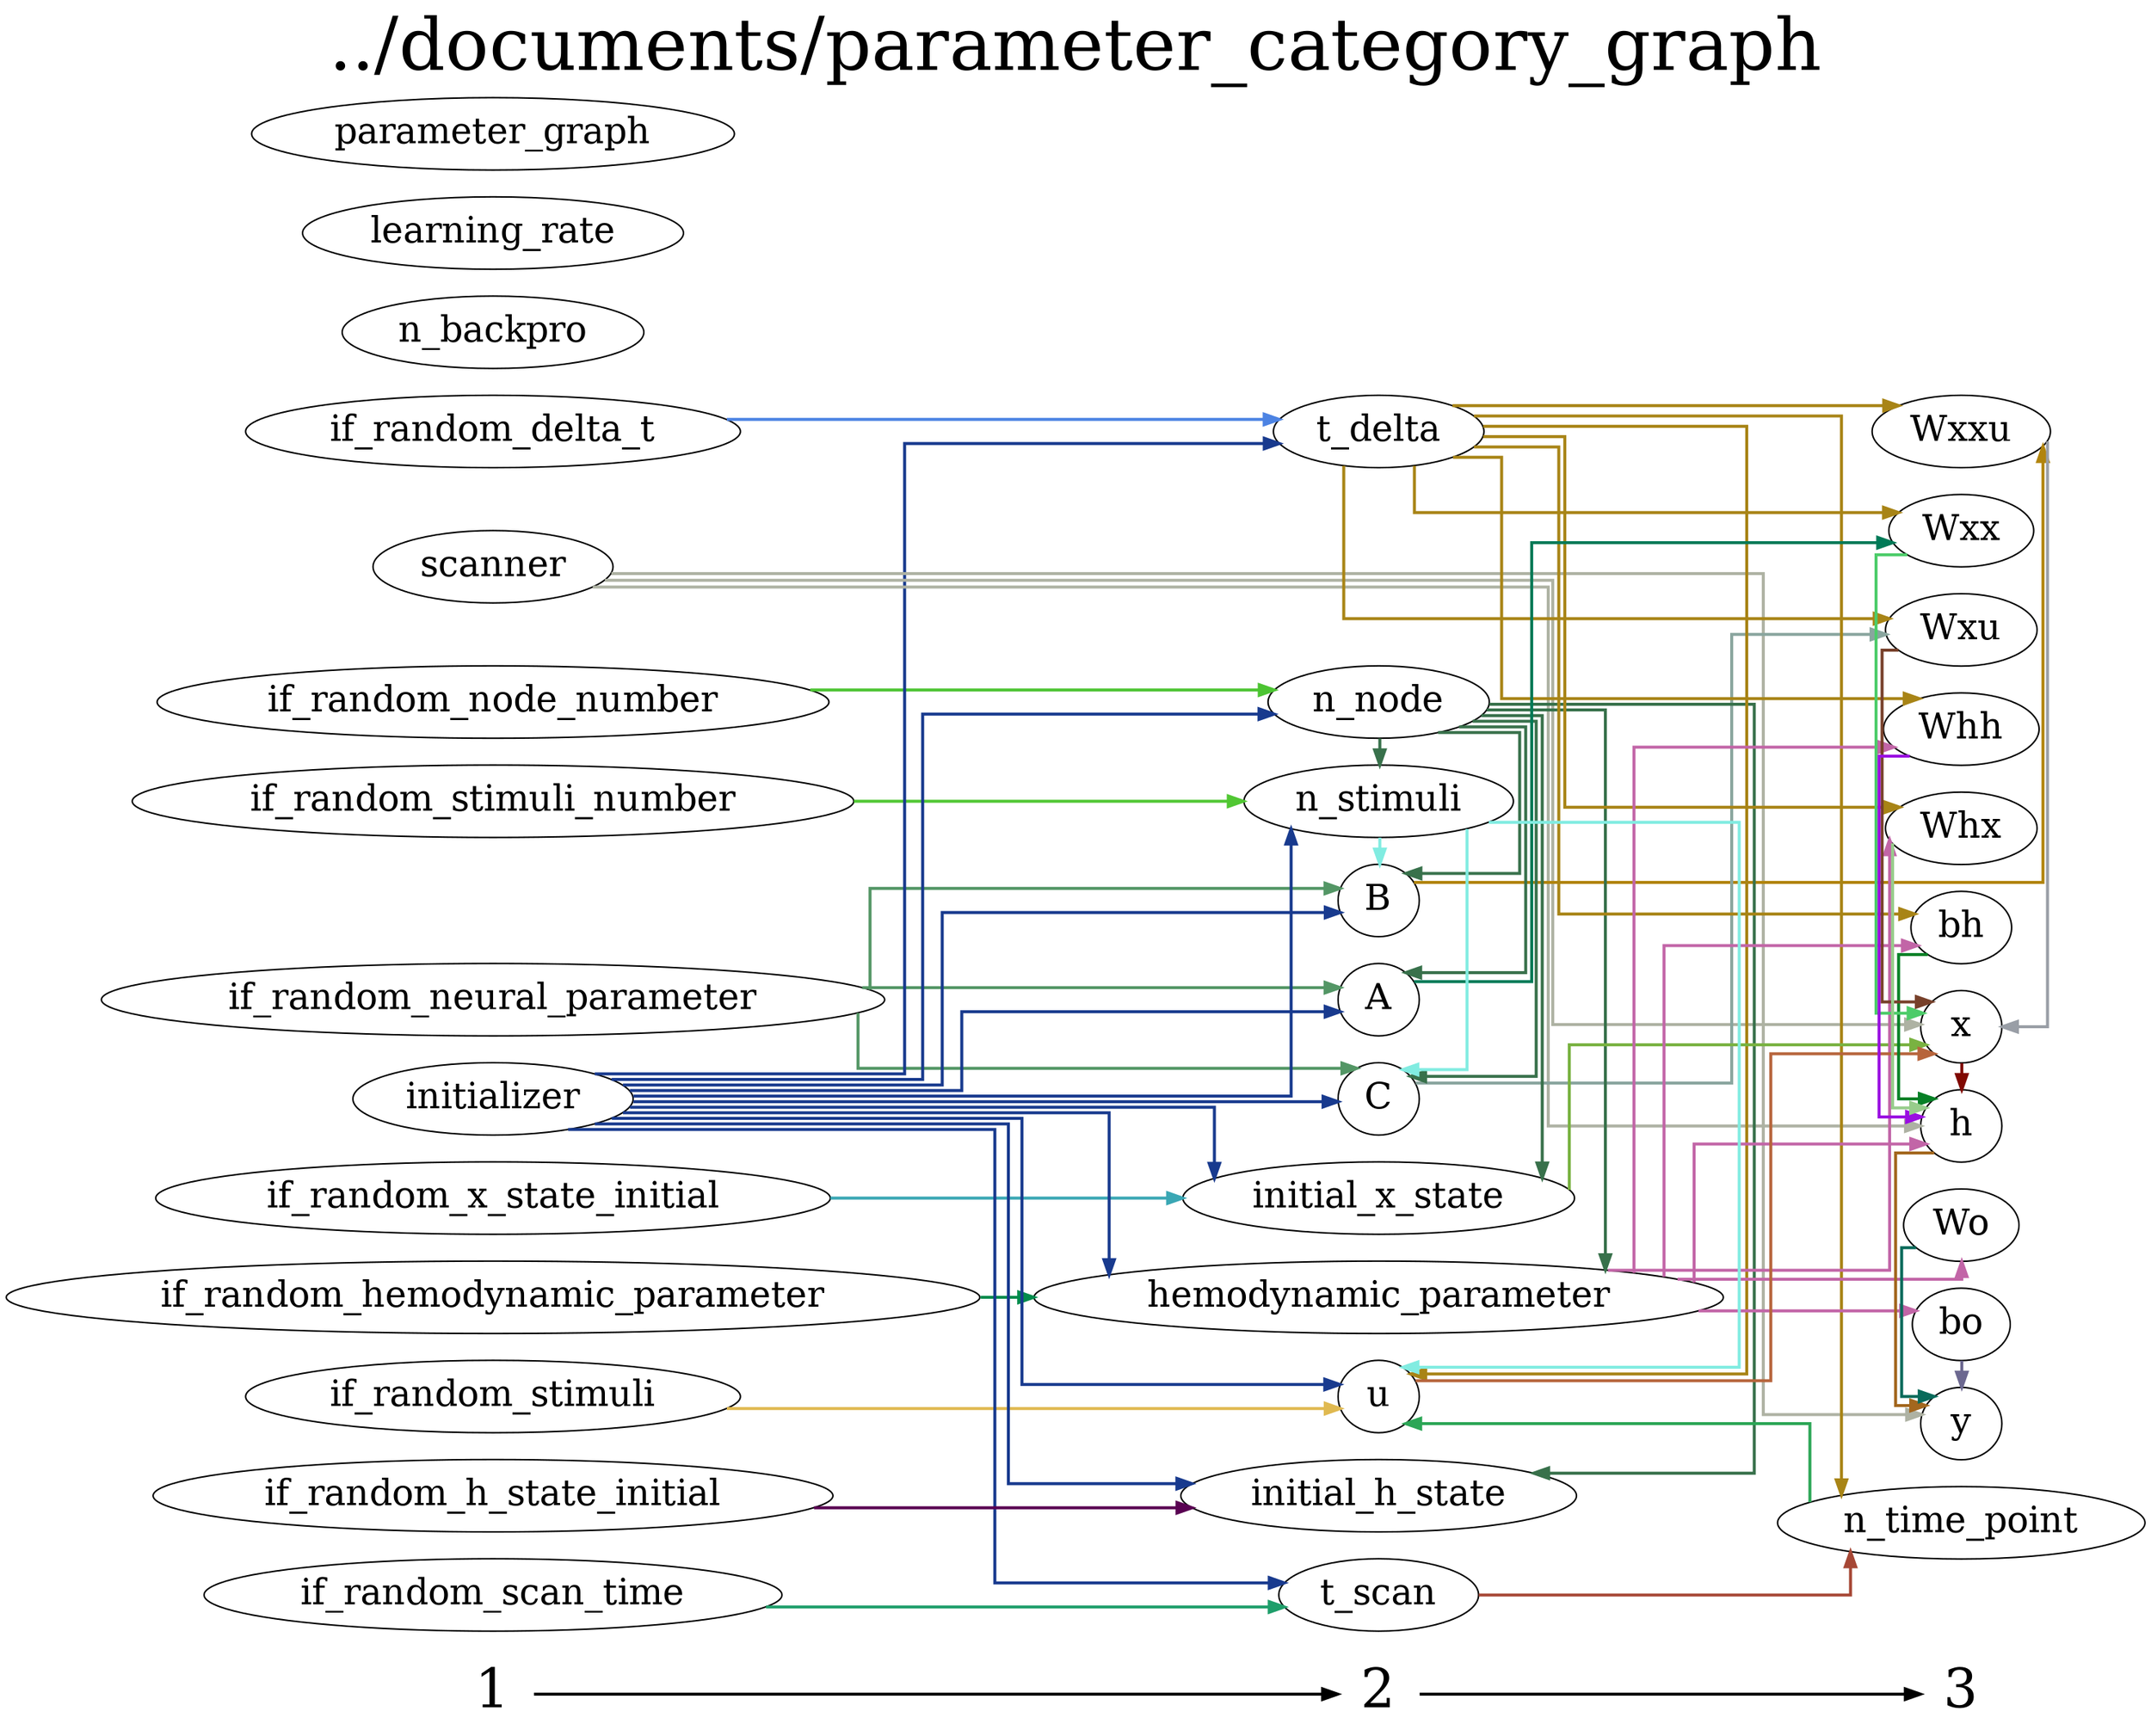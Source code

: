 digraph G {
          splines=ortho;
          fontsize = 48;
          rankdir = "LR";
          node[fontsize=24];
          edge[penwidth=2];
          {
          node [shape=plaintext fontsize=36];
          1 -> 
          2 -> 
          3
          }
          {rank = same;
          1;
          if_random_stimuli;
          if_random_scan_time;
          if_random_stimuli_number;
          if_random_neural_parameter;
          if_random_x_state_initial;
          if_random_delta_t;
          if_random_node_number;
          if_random_hemodynamic_parameter;
          n_backpro;
          initializer;
          learning_rate;
          parameter_graph;
          scanner;
          if_random_h_state_initial;
          }
          {rank = same;
          2;
          B;
          C;
          t_scan;
          n_node;
          initial_h_state;
          t_delta;
          initial_x_state;
          hemodynamic_parameter;
          A;
          u;
          n_stimuli;
          }
          {rank = same;
          3;
          h;
          Wo;
          bh;
          Wxx;
          y;
          Wxu;
          Whh;
          Wxxu;
          x;
          bo;
          n_time_point;
          Whx;
          }
          B -> Wxxu [color="#B1840C"];
          if_random_stimuli -> u [color="#E0B950"];
          initial_x_state -> x [color="#79B241"];
          Wxxu -> x [color="#999EA6"];
          t_scan -> n_time_point [color="#A64735"];
          if_random_scan_time -> t_scan [color="#1E9E6A"];
          h -> y [color="#A3671E"];
          Wo -> y [color="#076A5A"];
          if_random_stimuli_number -> n_stimuli [color="#51C733"];
          bo -> y [color="#6C6890"];
          n_stimuli -> B [color="#81ECE1"];
          n_stimuli -> C [color="#81ECE1"];
          n_stimuli -> u [color="#81ECE1"];
          if_random_delta_t -> t_delta [color="#4C83E3"];
          if_random_node_number -> n_node [color="#4CC432"];
          n_node -> B [color="#38714B"];
          n_node -> C [color="#38714B"];
          n_node -> initial_h_state [color="#38714B"];
          n_node -> initial_x_state [color="#38714B"];
          n_node -> hemodynamic_parameter [color="#38714B"];
          n_node -> A [color="#38714B"];
          n_node -> n_stimuli [color="#38714B"];
          bh -> h [color="#078026"];
          Wxx -> x [color="#4CCC69"];
          initial_h_state ;
          if_random_hemodynamic_parameter -> hemodynamic_parameter [color="#018C4C"];
          n_backpro ;
          C -> Wxu [color="#89A59E"];
          initializer -> B [color="#183A8E"];
          initializer -> C [color="#183A8E"];
          initializer -> t_scan [color="#183A8E"];
          initializer -> n_node [color="#183A8E"];
          initializer -> initial_h_state [color="#183A8E"];
          initializer -> t_delta [color="#183A8E"];
          initializer -> initial_x_state [color="#183A8E"];
          initializer -> hemodynamic_parameter [color="#183A8E"];
          initializer -> A [color="#183A8E"];
          initializer -> u [color="#183A8E"];
          initializer -> n_stimuli [color="#183A8E"];
          learning_rate ;
          t_delta -> bh [color="#A88416"];
          t_delta -> Wxx [color="#A88416"];
          t_delta -> Wxu [color="#A88416"];
          t_delta -> Whh [color="#A88416"];
          t_delta -> Wxxu [color="#A88416"];
          t_delta -> u [color="#A88416"];
          t_delta -> n_time_point [color="#A88416"];
          t_delta -> Whx [color="#A88416"];
          hemodynamic_parameter -> h [color="#C265A7"];
          hemodynamic_parameter -> Wo [color="#C265A7"];
          hemodynamic_parameter -> bh [color="#C265A7"];
          hemodynamic_parameter -> Whh [color="#C265A7"];
          hemodynamic_parameter -> bo [color="#C265A7"];
          hemodynamic_parameter -> Whx [color="#C265A7"];
          Wxu -> x [color="#77402A"];
          scanner -> h [color="#AEB2A3"];
          scanner -> y [color="#AEB2A3"];
          scanner -> x [color="#AEB2A3"];
          A -> Wxx [color="#007A57"];
          Whx -> h [color="#97CC8B"];
          Whh -> h [color="#9A0EE1"];
          parameter_graph ;
          x -> h [color="#800801"];
          u -> x [color="#B7653C"];
          if_random_neural_parameter -> B [color="#539665"];
          if_random_neural_parameter -> C [color="#539665"];
          if_random_neural_parameter -> A [color="#539665"];
          n_time_point -> u [color="#2CA656"];
          y ;
          if_random_h_state_initial -> initial_h_state [color="#590152"];
          if_random_x_state_initial -> initial_x_state [color="#3AA7B4"];
          labelloc = "t";
          label = "../documents/parameter_category_graph";
}